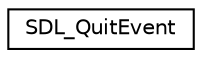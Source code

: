 digraph "Graphical Class Hierarchy"
{
 // LATEX_PDF_SIZE
  edge [fontname="Helvetica",fontsize="10",labelfontname="Helvetica",labelfontsize="10"];
  node [fontname="Helvetica",fontsize="10",shape=record];
  rankdir="LR";
  Node0 [label="SDL_QuitEvent",height=0.2,width=0.4,color="black", fillcolor="white", style="filled",URL="$structSDL__QuitEvent.html",tooltip="The \"quit requested\" event."];
}
